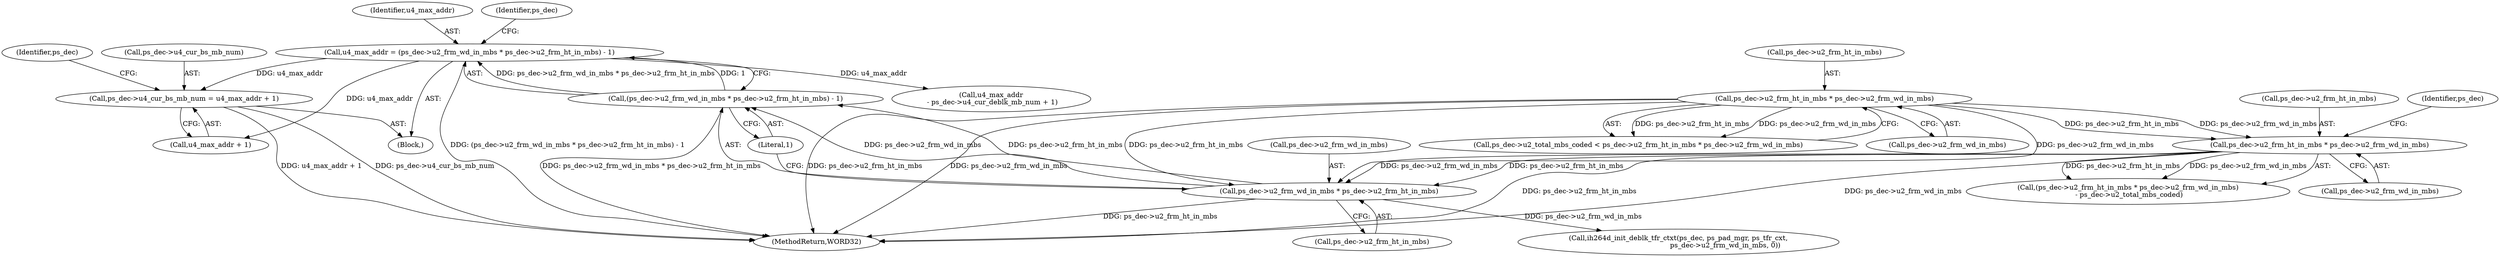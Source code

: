 digraph "0_Android_7554755536019e439433c515eeb44e701fb3bfb2@pointer" {
"1001653" [label="(Call,ps_dec->u4_cur_bs_mb_num = u4_max_addr + 1)"];
"1001642" [label="(Call,u4_max_addr = (ps_dec->u2_frm_wd_in_mbs * ps_dec->u2_frm_ht_in_mbs) - 1)"];
"1001644" [label="(Call,(ps_dec->u2_frm_wd_in_mbs * ps_dec->u2_frm_ht_in_mbs) - 1)"];
"1001645" [label="(Call,ps_dec->u2_frm_wd_in_mbs * ps_dec->u2_frm_ht_in_mbs)"];
"1001479" [label="(Call,ps_dec->u2_frm_ht_in_mbs * ps_dec->u2_frm_wd_in_mbs)"];
"1001494" [label="(Call,ps_dec->u2_frm_ht_in_mbs * ps_dec->u2_frm_wd_in_mbs)"];
"1001480" [label="(Call,ps_dec->u2_frm_ht_in_mbs)"];
"1001493" [label="(Call,(ps_dec->u2_frm_ht_in_mbs * ps_dec->u2_frm_wd_in_mbs)\n - ps_dec->u2_total_mbs_coded)"];
"1001652" [label="(Literal,1)"];
"1001642" [label="(Call,u4_max_addr = (ps_dec->u2_frm_wd_in_mbs * ps_dec->u2_frm_ht_in_mbs) - 1)"];
"1001653" [label="(Call,ps_dec->u4_cur_bs_mb_num = u4_max_addr + 1)"];
"1001475" [label="(Call,ps_dec->u2_total_mbs_coded < ps_dec->u2_frm_ht_in_mbs * ps_dec->u2_frm_wd_in_mbs)"];
"1001495" [label="(Call,ps_dec->u2_frm_ht_in_mbs)"];
"1001644" [label="(Call,(ps_dec->u2_frm_wd_in_mbs * ps_dec->u2_frm_ht_in_mbs) - 1)"];
"1001643" [label="(Identifier,u4_max_addr)"];
"1001502" [label="(Identifier,ps_dec)"];
"1002142" [label="(MethodReturn,WORD32)"];
"1001645" [label="(Call,ps_dec->u2_frm_wd_in_mbs * ps_dec->u2_frm_ht_in_mbs)"];
"1001479" [label="(Call,ps_dec->u2_frm_ht_in_mbs * ps_dec->u2_frm_wd_in_mbs)"];
"1001498" [label="(Call,ps_dec->u2_frm_wd_in_mbs)"];
"1001494" [label="(Call,ps_dec->u2_frm_ht_in_mbs * ps_dec->u2_frm_wd_in_mbs)"];
"1001661" [label="(Identifier,ps_dec)"];
"1001655" [label="(Identifier,ps_dec)"];
"1001654" [label="(Call,ps_dec->u4_cur_bs_mb_num)"];
"1001483" [label="(Call,ps_dec->u2_frm_wd_in_mbs)"];
"1001649" [label="(Call,ps_dec->u2_frm_ht_in_mbs)"];
"1001657" [label="(Call,u4_max_addr + 1)"];
"1001626" [label="(Block,)"];
"1001670" [label="(Call,u4_max_addr\n - ps_dec->u4_cur_deblk_mb_num + 1)"];
"1001660" [label="(Call,ih264d_init_deblk_tfr_ctxt(ps_dec, ps_pad_mgr, ps_tfr_cxt,\n                                           ps_dec->u2_frm_wd_in_mbs, 0))"];
"1001646" [label="(Call,ps_dec->u2_frm_wd_in_mbs)"];
"1001653" -> "1001626"  [label="AST: "];
"1001653" -> "1001657"  [label="CFG: "];
"1001654" -> "1001653"  [label="AST: "];
"1001657" -> "1001653"  [label="AST: "];
"1001661" -> "1001653"  [label="CFG: "];
"1001653" -> "1002142"  [label="DDG: ps_dec->u4_cur_bs_mb_num"];
"1001653" -> "1002142"  [label="DDG: u4_max_addr + 1"];
"1001642" -> "1001653"  [label="DDG: u4_max_addr"];
"1001642" -> "1001626"  [label="AST: "];
"1001642" -> "1001644"  [label="CFG: "];
"1001643" -> "1001642"  [label="AST: "];
"1001644" -> "1001642"  [label="AST: "];
"1001655" -> "1001642"  [label="CFG: "];
"1001642" -> "1002142"  [label="DDG: (ps_dec->u2_frm_wd_in_mbs * ps_dec->u2_frm_ht_in_mbs) - 1"];
"1001644" -> "1001642"  [label="DDG: ps_dec->u2_frm_wd_in_mbs * ps_dec->u2_frm_ht_in_mbs"];
"1001644" -> "1001642"  [label="DDG: 1"];
"1001642" -> "1001657"  [label="DDG: u4_max_addr"];
"1001642" -> "1001670"  [label="DDG: u4_max_addr"];
"1001644" -> "1001652"  [label="CFG: "];
"1001645" -> "1001644"  [label="AST: "];
"1001652" -> "1001644"  [label="AST: "];
"1001644" -> "1002142"  [label="DDG: ps_dec->u2_frm_wd_in_mbs * ps_dec->u2_frm_ht_in_mbs"];
"1001645" -> "1001644"  [label="DDG: ps_dec->u2_frm_wd_in_mbs"];
"1001645" -> "1001644"  [label="DDG: ps_dec->u2_frm_ht_in_mbs"];
"1001645" -> "1001649"  [label="CFG: "];
"1001646" -> "1001645"  [label="AST: "];
"1001649" -> "1001645"  [label="AST: "];
"1001652" -> "1001645"  [label="CFG: "];
"1001645" -> "1002142"  [label="DDG: ps_dec->u2_frm_ht_in_mbs"];
"1001479" -> "1001645"  [label="DDG: ps_dec->u2_frm_wd_in_mbs"];
"1001479" -> "1001645"  [label="DDG: ps_dec->u2_frm_ht_in_mbs"];
"1001494" -> "1001645"  [label="DDG: ps_dec->u2_frm_wd_in_mbs"];
"1001494" -> "1001645"  [label="DDG: ps_dec->u2_frm_ht_in_mbs"];
"1001645" -> "1001660"  [label="DDG: ps_dec->u2_frm_wd_in_mbs"];
"1001479" -> "1001475"  [label="AST: "];
"1001479" -> "1001483"  [label="CFG: "];
"1001480" -> "1001479"  [label="AST: "];
"1001483" -> "1001479"  [label="AST: "];
"1001475" -> "1001479"  [label="CFG: "];
"1001479" -> "1002142"  [label="DDG: ps_dec->u2_frm_ht_in_mbs"];
"1001479" -> "1002142"  [label="DDG: ps_dec->u2_frm_wd_in_mbs"];
"1001479" -> "1001475"  [label="DDG: ps_dec->u2_frm_ht_in_mbs"];
"1001479" -> "1001475"  [label="DDG: ps_dec->u2_frm_wd_in_mbs"];
"1001479" -> "1001494"  [label="DDG: ps_dec->u2_frm_ht_in_mbs"];
"1001479" -> "1001494"  [label="DDG: ps_dec->u2_frm_wd_in_mbs"];
"1001494" -> "1001493"  [label="AST: "];
"1001494" -> "1001498"  [label="CFG: "];
"1001495" -> "1001494"  [label="AST: "];
"1001498" -> "1001494"  [label="AST: "];
"1001502" -> "1001494"  [label="CFG: "];
"1001494" -> "1002142"  [label="DDG: ps_dec->u2_frm_ht_in_mbs"];
"1001494" -> "1002142"  [label="DDG: ps_dec->u2_frm_wd_in_mbs"];
"1001494" -> "1001493"  [label="DDG: ps_dec->u2_frm_ht_in_mbs"];
"1001494" -> "1001493"  [label="DDG: ps_dec->u2_frm_wd_in_mbs"];
}
